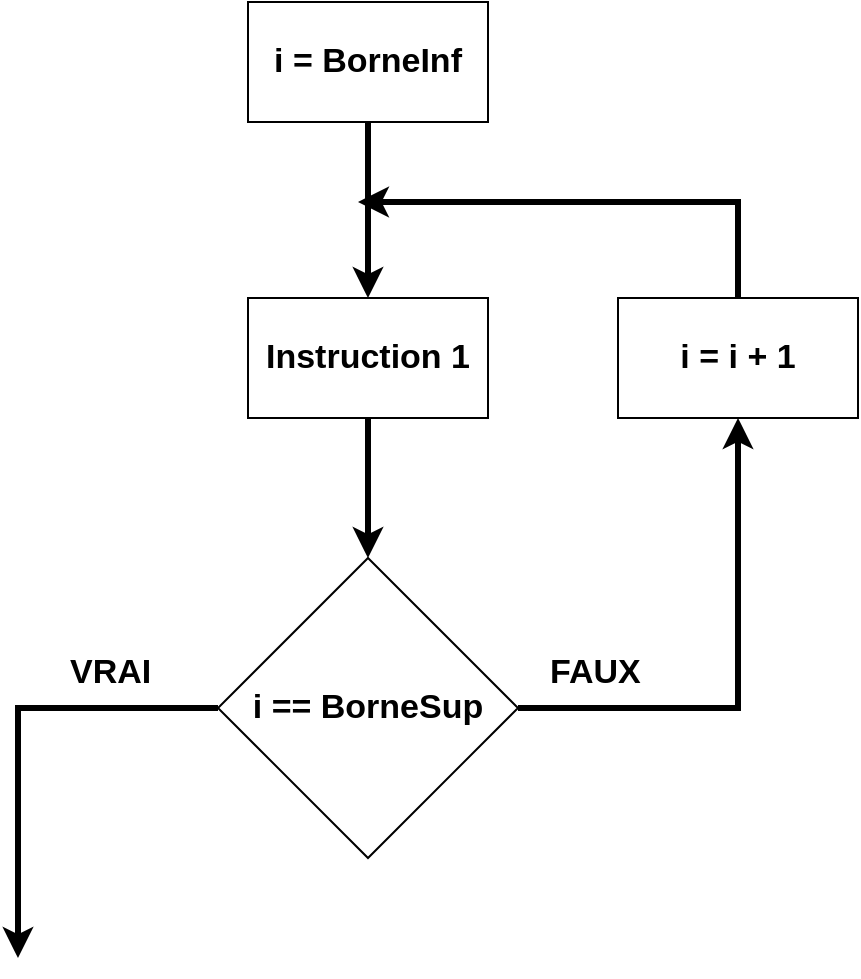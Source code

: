 <mxfile version="20.3.0" type="device"><diagram id="B3nndE7KmqCWnFo3BsvO" name="Page-1"><mxGraphModel dx="1102" dy="685" grid="1" gridSize="10" guides="1" tooltips="1" connect="1" arrows="1" fold="1" page="1" pageScale="1" pageWidth="827" pageHeight="1169" math="0" shadow="0"><root><mxCell id="0"/><mxCell id="1" parent="0"/><mxCell id="uzYamrY1ti-hybiiXxXC-1" value="&lt;b&gt;&lt;font style=&quot;font-size: 17px;&quot;&gt;i == BorneSup&lt;/font&gt;&lt;/b&gt;" style="rhombus;whiteSpace=wrap;html=1;" vertex="1" parent="1"><mxGeometry x="300" y="378" width="150" height="150" as="geometry"/></mxCell><mxCell id="uzYamrY1ti-hybiiXxXC-2" value="&lt;b&gt;Instruction 1&lt;/b&gt;" style="rounded=0;whiteSpace=wrap;html=1;fontSize=17;" vertex="1" parent="1"><mxGeometry x="315" y="248" width="120" height="60" as="geometry"/></mxCell><mxCell id="uzYamrY1ti-hybiiXxXC-3" value="" style="endArrow=classic;html=1;rounded=0;fontSize=17;entryX=0.5;entryY=0;entryDx=0;entryDy=0;strokeWidth=3;" edge="1" parent="1" target="uzYamrY1ti-hybiiXxXC-2"><mxGeometry width="50" height="50" relative="1" as="geometry"><mxPoint x="375" y="158" as="sourcePoint"/><mxPoint x="440" y="458" as="targetPoint"/></mxGeometry></mxCell><mxCell id="uzYamrY1ti-hybiiXxXC-4" value="" style="endArrow=classic;html=1;rounded=0;fontSize=17;strokeWidth=3;exitX=0.5;exitY=1;exitDx=0;exitDy=0;" edge="1" parent="1" source="uzYamrY1ti-hybiiXxXC-2" target="uzYamrY1ti-hybiiXxXC-1"><mxGeometry width="50" height="50" relative="1" as="geometry"><mxPoint x="385" y="168" as="sourcePoint"/><mxPoint x="385" y="258" as="targetPoint"/></mxGeometry></mxCell><mxCell id="uzYamrY1ti-hybiiXxXC-6" value="" style="endArrow=classic;html=1;rounded=0;fontSize=17;strokeWidth=3;exitX=0;exitY=0.5;exitDx=0;exitDy=0;" edge="1" parent="1" source="uzYamrY1ti-hybiiXxXC-1"><mxGeometry width="50" height="50" relative="1" as="geometry"><mxPoint x="385" y="318" as="sourcePoint"/><mxPoint x="200" y="578" as="targetPoint"/><Array as="points"><mxPoint x="200" y="453"/></Array></mxGeometry></mxCell><mxCell id="uzYamrY1ti-hybiiXxXC-7" value="FAUX" style="text;strokeColor=none;fillColor=none;align=left;verticalAlign=middle;spacingLeft=4;spacingRight=4;overflow=hidden;points=[[0,0.5],[1,0.5]];portConstraint=eastwest;rotatable=0;fontSize=17;fontStyle=1" vertex="1" parent="1"><mxGeometry x="460" y="418" width="80" height="30" as="geometry"/></mxCell><mxCell id="uzYamrY1ti-hybiiXxXC-8" value="VRAI" style="text;strokeColor=none;fillColor=none;align=left;verticalAlign=middle;spacingLeft=4;spacingRight=4;overflow=hidden;points=[[0,0.5],[1,0.5]];portConstraint=eastwest;rotatable=0;fontSize=17;fontStyle=1" vertex="1" parent="1"><mxGeometry x="220" y="418" width="80" height="30" as="geometry"/></mxCell><mxCell id="uzYamrY1ti-hybiiXxXC-9" value="&lt;b&gt;i = BorneInf&lt;/b&gt;" style="rounded=0;whiteSpace=wrap;html=1;fontSize=17;" vertex="1" parent="1"><mxGeometry x="315" y="100" width="120" height="60" as="geometry"/></mxCell><mxCell id="uzYamrY1ti-hybiiXxXC-10" value="&lt;b&gt;i = i + 1&lt;/b&gt;" style="rounded=0;whiteSpace=wrap;html=1;fontSize=17;" vertex="1" parent="1"><mxGeometry x="500" y="248" width="120" height="60" as="geometry"/></mxCell><mxCell id="uzYamrY1ti-hybiiXxXC-11" value="" style="endArrow=classic;html=1;rounded=0;fontSize=17;entryX=0.5;entryY=1;entryDx=0;entryDy=0;strokeWidth=3;exitX=1;exitY=0.5;exitDx=0;exitDy=0;" edge="1" parent="1" source="uzYamrY1ti-hybiiXxXC-1" target="uzYamrY1ti-hybiiXxXC-10"><mxGeometry width="50" height="50" relative="1" as="geometry"><mxPoint x="385" y="168" as="sourcePoint"/><mxPoint x="385" y="258" as="targetPoint"/><Array as="points"><mxPoint x="560" y="453"/></Array></mxGeometry></mxCell><mxCell id="uzYamrY1ti-hybiiXxXC-12" value="" style="endArrow=classic;html=1;rounded=0;fontSize=17;strokeWidth=3;exitX=0.5;exitY=0;exitDx=0;exitDy=0;" edge="1" parent="1" source="uzYamrY1ti-hybiiXxXC-10"><mxGeometry width="50" height="50" relative="1" as="geometry"><mxPoint x="395" y="178" as="sourcePoint"/><mxPoint x="370" y="200" as="targetPoint"/><Array as="points"><mxPoint x="560" y="200"/></Array></mxGeometry></mxCell></root></mxGraphModel></diagram></mxfile>